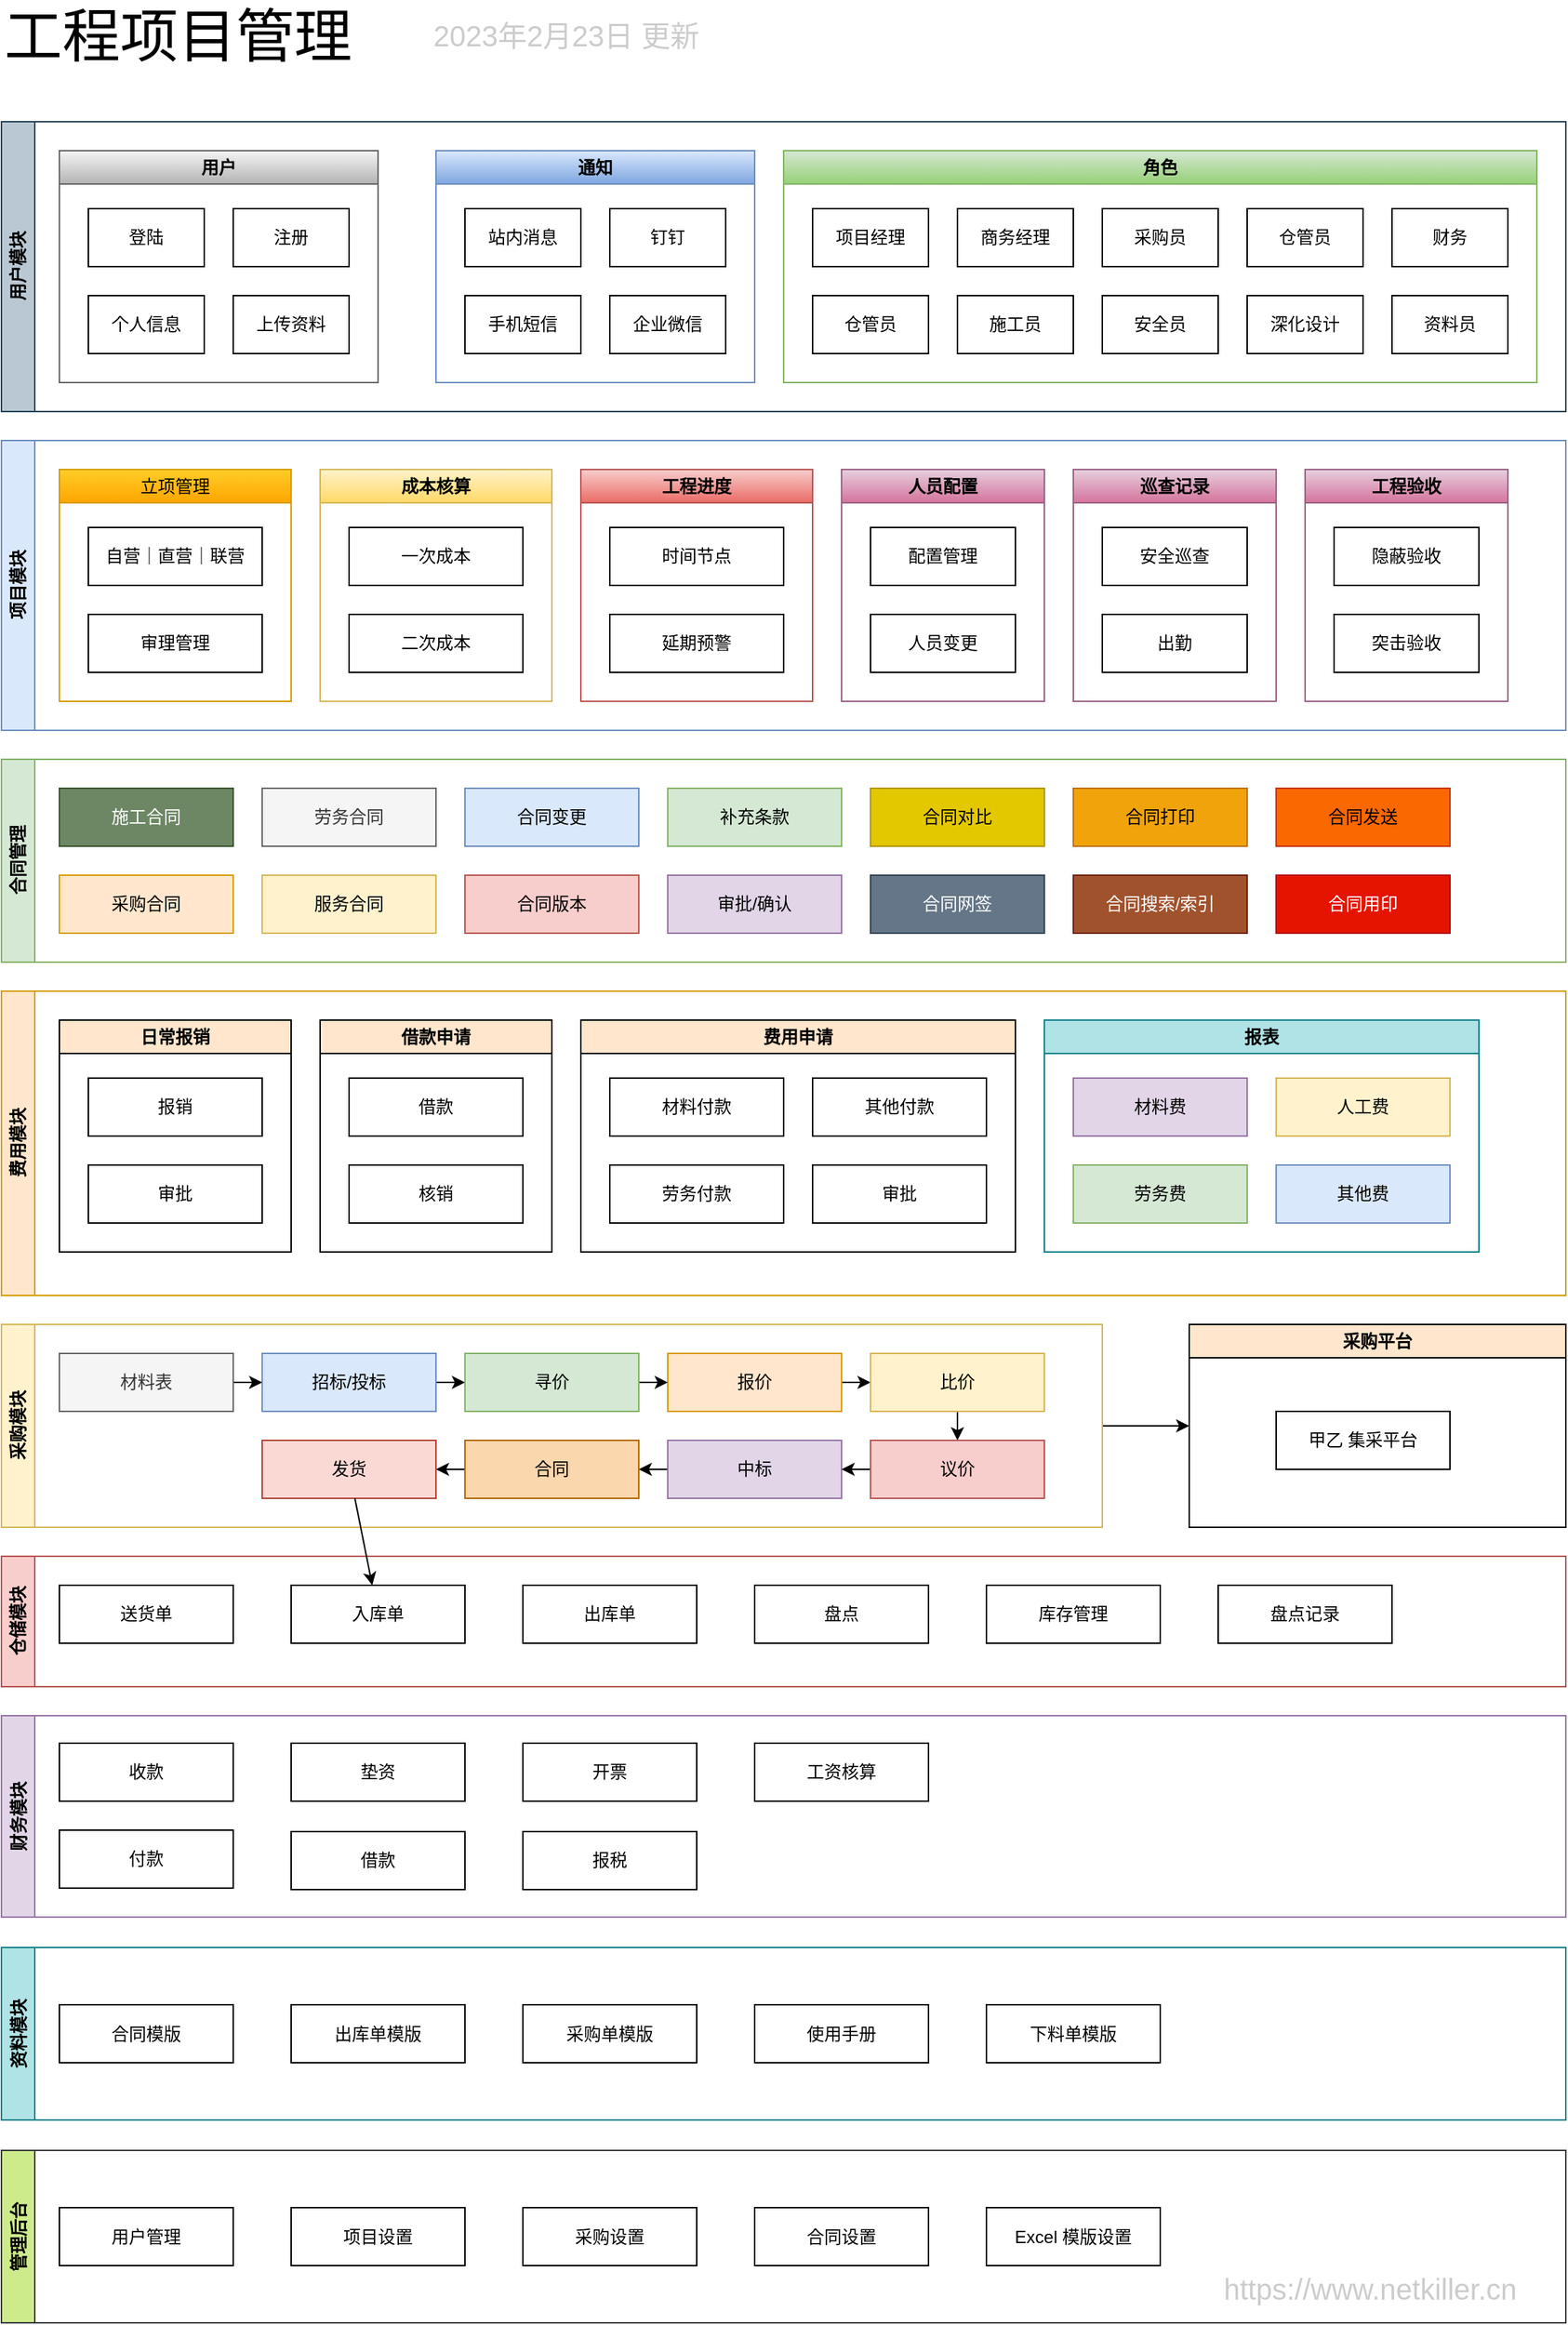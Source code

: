 <mxfile>
    <diagram id="M5mrPxtPSn9jRvUNtsNj" name="第 2 页">
        <mxGraphModel dx="922" dy="730" grid="1" gridSize="10" guides="1" tooltips="1" connect="1" arrows="1" fold="1" page="1" pageScale="1" pageWidth="1169" pageHeight="827" math="0" shadow="0">
            <root>
                <mxCell id="0"/>
                <mxCell id="1" parent="0"/>
                <mxCell id="AmB64PS9fRuZnb-an2-r-2" value="项目模块" style="swimlane;horizontal=0;whiteSpace=wrap;html=1;fillColor=#dae8fc;strokeColor=#6c8ebf;" parent="1" vertex="1">
                    <mxGeometry x="40" y="340" width="1080" height="200" as="geometry"/>
                </mxCell>
                <mxCell id="AmB64PS9fRuZnb-an2-r-19" value="&lt;span style=&quot;font-weight: 400;&quot;&gt;立项管理&lt;/span&gt;" style="swimlane;whiteSpace=wrap;html=1;fillColor=#ffcd28;gradientColor=#ffa500;strokeColor=#d79b00;" parent="AmB64PS9fRuZnb-an2-r-2" vertex="1">
                    <mxGeometry x="40" y="20" width="160" height="160" as="geometry"/>
                </mxCell>
                <mxCell id="0rWOfAFl365EBnG1ze4V-1" value="自营｜直营｜联营" style="rounded=0;whiteSpace=wrap;html=1;" parent="AmB64PS9fRuZnb-an2-r-19" vertex="1">
                    <mxGeometry x="20" y="40" width="120" height="40" as="geometry"/>
                </mxCell>
                <mxCell id="0rWOfAFl365EBnG1ze4V-2" value="审理管理" style="rounded=0;whiteSpace=wrap;html=1;" parent="AmB64PS9fRuZnb-an2-r-19" vertex="1">
                    <mxGeometry x="20" y="100" width="120" height="40" as="geometry"/>
                </mxCell>
                <mxCell id="AmB64PS9fRuZnb-an2-r-21" value="人员配置" style="swimlane;whiteSpace=wrap;html=1;fillColor=#e6d0de;gradientColor=#d5739d;strokeColor=#996185;" parent="AmB64PS9fRuZnb-an2-r-2" vertex="1">
                    <mxGeometry x="580" y="20" width="140" height="160" as="geometry"/>
                </mxCell>
                <mxCell id="0rWOfAFl365EBnG1ze4V-22" value="配置管理" style="rounded=0;whiteSpace=wrap;html=1;" parent="AmB64PS9fRuZnb-an2-r-21" vertex="1">
                    <mxGeometry x="20" y="40" width="100" height="40" as="geometry"/>
                </mxCell>
                <mxCell id="0rWOfAFl365EBnG1ze4V-23" value="人员变更" style="rounded=0;whiteSpace=wrap;html=1;" parent="AmB64PS9fRuZnb-an2-r-21" vertex="1">
                    <mxGeometry x="20" y="100" width="100" height="40" as="geometry"/>
                </mxCell>
                <mxCell id="0rWOfAFl365EBnG1ze4V-8" value="成本核算" style="swimlane;whiteSpace=wrap;html=1;fillColor=#fff2cc;gradientColor=#ffd966;strokeColor=#d6b656;" parent="AmB64PS9fRuZnb-an2-r-2" vertex="1">
                    <mxGeometry x="220" y="20" width="160" height="160" as="geometry"/>
                </mxCell>
                <mxCell id="0rWOfAFl365EBnG1ze4V-6" value="一次成本" style="rounded=0;whiteSpace=wrap;html=1;" parent="0rWOfAFl365EBnG1ze4V-8" vertex="1">
                    <mxGeometry x="20" y="40" width="120" height="40" as="geometry"/>
                </mxCell>
                <mxCell id="0rWOfAFl365EBnG1ze4V-7" value="二次成本" style="rounded=0;whiteSpace=wrap;html=1;" parent="0rWOfAFl365EBnG1ze4V-8" vertex="1">
                    <mxGeometry x="20" y="100" width="120" height="40" as="geometry"/>
                </mxCell>
                <mxCell id="0rWOfAFl365EBnG1ze4V-9" value="工程进度" style="swimlane;whiteSpace=wrap;html=1;fillColor=#f8cecc;gradientColor=#ea6b66;strokeColor=#b85450;" parent="AmB64PS9fRuZnb-an2-r-2" vertex="1">
                    <mxGeometry x="400" y="20" width="160" height="160" as="geometry"/>
                </mxCell>
                <mxCell id="0rWOfAFl365EBnG1ze4V-3" value="时间节点" style="rounded=0;whiteSpace=wrap;html=1;" parent="0rWOfAFl365EBnG1ze4V-9" vertex="1">
                    <mxGeometry x="20" y="40" width="120" height="40" as="geometry"/>
                </mxCell>
                <mxCell id="0rWOfAFl365EBnG1ze4V-10" value="延期预警" style="rounded=0;whiteSpace=wrap;html=1;" parent="0rWOfAFl365EBnG1ze4V-9" vertex="1">
                    <mxGeometry x="20" y="100" width="120" height="40" as="geometry"/>
                </mxCell>
                <mxCell id="0rWOfAFl365EBnG1ze4V-16" value="巡查记录" style="swimlane;whiteSpace=wrap;html=1;fillColor=#e6d0de;gradientColor=#d5739d;strokeColor=#996185;" parent="AmB64PS9fRuZnb-an2-r-2" vertex="1">
                    <mxGeometry x="740" y="20" width="140" height="160" as="geometry"/>
                </mxCell>
                <mxCell id="0rWOfAFl365EBnG1ze4V-20" value="安全巡查" style="rounded=0;whiteSpace=wrap;html=1;" parent="0rWOfAFl365EBnG1ze4V-16" vertex="1">
                    <mxGeometry x="20" y="40" width="100" height="40" as="geometry"/>
                </mxCell>
                <mxCell id="0rWOfAFl365EBnG1ze4V-21" value="出勤" style="rounded=0;whiteSpace=wrap;html=1;" parent="0rWOfAFl365EBnG1ze4V-16" vertex="1">
                    <mxGeometry x="20" y="100" width="100" height="40" as="geometry"/>
                </mxCell>
                <mxCell id="0rWOfAFl365EBnG1ze4V-17" value="工程验收" style="swimlane;whiteSpace=wrap;html=1;fillColor=#e6d0de;gradientColor=#d5739d;strokeColor=#996185;" parent="AmB64PS9fRuZnb-an2-r-2" vertex="1">
                    <mxGeometry x="900" y="20" width="140" height="160" as="geometry"/>
                </mxCell>
                <mxCell id="0rWOfAFl365EBnG1ze4V-18" value="隐蔽验收" style="rounded=0;whiteSpace=wrap;html=1;" parent="0rWOfAFl365EBnG1ze4V-17" vertex="1">
                    <mxGeometry x="20" y="40" width="100" height="40" as="geometry"/>
                </mxCell>
                <mxCell id="0rWOfAFl365EBnG1ze4V-19" value="突击验收" style="rounded=0;whiteSpace=wrap;html=1;" parent="0rWOfAFl365EBnG1ze4V-17" vertex="1">
                    <mxGeometry x="20" y="100" width="100" height="40" as="geometry"/>
                </mxCell>
                <mxCell id="AmB64PS9fRuZnb-an2-r-4" value="合同管理" style="swimlane;horizontal=0;whiteSpace=wrap;html=1;fillColor=#d5e8d4;strokeColor=#82b366;" parent="1" vertex="1">
                    <mxGeometry x="40" y="560" width="1080" height="140" as="geometry"/>
                </mxCell>
                <mxCell id="AmB64PS9fRuZnb-an2-r-22" value="施工合同" style="rounded=0;whiteSpace=wrap;html=1;fillColor=#6d8764;fontColor=#ffffff;strokeColor=#3A5431;" parent="AmB64PS9fRuZnb-an2-r-4" vertex="1">
                    <mxGeometry x="40" y="20" width="120" height="40" as="geometry"/>
                </mxCell>
                <mxCell id="AmB64PS9fRuZnb-an2-r-23" value="采购合同" style="rounded=0;whiteSpace=wrap;html=1;fillColor=#ffe6cc;strokeColor=#d79b00;" parent="AmB64PS9fRuZnb-an2-r-4" vertex="1">
                    <mxGeometry x="40" y="80" width="120" height="40" as="geometry"/>
                </mxCell>
                <mxCell id="AmB64PS9fRuZnb-an2-r-24" value="劳务合同" style="rounded=0;whiteSpace=wrap;html=1;fillColor=#f5f5f5;fontColor=#333333;strokeColor=#666666;" parent="AmB64PS9fRuZnb-an2-r-4" vertex="1">
                    <mxGeometry x="180" y="20" width="120" height="40" as="geometry"/>
                </mxCell>
                <mxCell id="AmB64PS9fRuZnb-an2-r-25" value="服务合同" style="rounded=0;whiteSpace=wrap;html=1;fillColor=#fff2cc;strokeColor=#d6b656;" parent="AmB64PS9fRuZnb-an2-r-4" vertex="1">
                    <mxGeometry x="180" y="80" width="120" height="40" as="geometry"/>
                </mxCell>
                <mxCell id="0rWOfAFl365EBnG1ze4V-4" value="合同变更" style="rounded=0;whiteSpace=wrap;html=1;fillColor=#dae8fc;strokeColor=#6c8ebf;" parent="AmB64PS9fRuZnb-an2-r-4" vertex="1">
                    <mxGeometry x="320" y="20" width="120" height="40" as="geometry"/>
                </mxCell>
                <mxCell id="0rWOfAFl365EBnG1ze4V-11" value="审批/确认" style="rounded=0;whiteSpace=wrap;html=1;fillColor=#e1d5e7;strokeColor=#9673a6;" parent="AmB64PS9fRuZnb-an2-r-4" vertex="1">
                    <mxGeometry x="460" y="80" width="120" height="40" as="geometry"/>
                </mxCell>
                <mxCell id="0rWOfAFl365EBnG1ze4V-31" value="合同打印" style="rounded=0;whiteSpace=wrap;html=1;fillColor=#f0a30a;fontColor=#000000;strokeColor=#BD7000;" parent="AmB64PS9fRuZnb-an2-r-4" vertex="1">
                    <mxGeometry x="740" y="20" width="120" height="40" as="geometry"/>
                </mxCell>
                <mxCell id="2" value="合同版本" style="rounded=0;whiteSpace=wrap;html=1;fillColor=#f8cecc;strokeColor=#b85450;" parent="AmB64PS9fRuZnb-an2-r-4" vertex="1">
                    <mxGeometry x="320" y="80" width="120" height="40" as="geometry"/>
                </mxCell>
                <mxCell id="3" value="补充条款" style="rounded=0;whiteSpace=wrap;html=1;fillColor=#d5e8d4;strokeColor=#82b366;" parent="AmB64PS9fRuZnb-an2-r-4" vertex="1">
                    <mxGeometry x="460" y="20" width="120" height="40" as="geometry"/>
                </mxCell>
                <mxCell id="4" value="合同对比" style="rounded=0;whiteSpace=wrap;html=1;fillColor=#e3c800;fontColor=#000000;strokeColor=#B09500;" parent="AmB64PS9fRuZnb-an2-r-4" vertex="1">
                    <mxGeometry x="600" y="20" width="120" height="40" as="geometry"/>
                </mxCell>
                <mxCell id="5" value="合同网签" style="rounded=0;whiteSpace=wrap;html=1;fillColor=#647687;fontColor=#ffffff;strokeColor=#314354;" parent="AmB64PS9fRuZnb-an2-r-4" vertex="1">
                    <mxGeometry x="600" y="80" width="120" height="40" as="geometry"/>
                </mxCell>
                <mxCell id="6" value="合同搜索/索引" style="rounded=0;whiteSpace=wrap;html=1;fillColor=#a0522d;fontColor=#ffffff;strokeColor=#6D1F00;" parent="AmB64PS9fRuZnb-an2-r-4" vertex="1">
                    <mxGeometry x="740" y="80" width="120" height="40" as="geometry"/>
                </mxCell>
                <mxCell id="7" value="合同发送" style="rounded=0;whiteSpace=wrap;html=1;fillColor=#fa6800;fontColor=#000000;strokeColor=#C73500;" parent="AmB64PS9fRuZnb-an2-r-4" vertex="1">
                    <mxGeometry x="880" y="20" width="120" height="40" as="geometry"/>
                </mxCell>
                <mxCell id="8" value="合同用印" style="rounded=0;whiteSpace=wrap;html=1;fillColor=#e51400;fontColor=#ffffff;strokeColor=#B20000;" parent="AmB64PS9fRuZnb-an2-r-4" vertex="1">
                    <mxGeometry x="880" y="80" width="120" height="40" as="geometry"/>
                </mxCell>
                <mxCell id="0rWOfAFl365EBnG1ze4V-60" style="edgeStyle=none;html=1;" parent="1" source="AmB64PS9fRuZnb-an2-r-5" target="0rWOfAFl365EBnG1ze4V-45" edge="1">
                    <mxGeometry relative="1" as="geometry"/>
                </mxCell>
                <mxCell id="AmB64PS9fRuZnb-an2-r-5" value="采购模块" style="swimlane;horizontal=0;whiteSpace=wrap;html=1;fillColor=#fff2cc;strokeColor=#d6b656;" parent="1" vertex="1">
                    <mxGeometry x="40" y="950" width="760" height="140" as="geometry"/>
                </mxCell>
                <mxCell id="0rWOfAFl365EBnG1ze4V-50" value="" style="edgeStyle=none;html=1;" parent="AmB64PS9fRuZnb-an2-r-5" source="lH1B-ZWQxyBypqtRwRSG-2" target="0rWOfAFl365EBnG1ze4V-47" edge="1">
                    <mxGeometry relative="1" as="geometry"/>
                </mxCell>
                <mxCell id="lH1B-ZWQxyBypqtRwRSG-2" value="招标/投标" style="rounded=0;whiteSpace=wrap;html=1;fillColor=#dae8fc;strokeColor=#6c8ebf;" parent="AmB64PS9fRuZnb-an2-r-5" vertex="1">
                    <mxGeometry x="180" y="20" width="120" height="40" as="geometry"/>
                </mxCell>
                <mxCell id="0rWOfAFl365EBnG1ze4V-52" value="" style="edgeStyle=none;html=1;" parent="AmB64PS9fRuZnb-an2-r-5" source="QahdkHmufhQVlJJEkfvf-2" target="0rWOfAFl365EBnG1ze4V-43" edge="1">
                    <mxGeometry relative="1" as="geometry"/>
                </mxCell>
                <mxCell id="QahdkHmufhQVlJJEkfvf-2" value="报价" style="rounded=0;whiteSpace=wrap;html=1;fillColor=#ffe6cc;strokeColor=#d79b00;" parent="AmB64PS9fRuZnb-an2-r-5" vertex="1">
                    <mxGeometry x="460" y="20" width="120" height="40" as="geometry"/>
                </mxCell>
                <mxCell id="0rWOfAFl365EBnG1ze4V-56" value="" style="edgeStyle=none;html=1;" parent="AmB64PS9fRuZnb-an2-r-5" source="0rWOfAFl365EBnG1ze4V-44" target="0rWOfAFl365EBnG1ze4V-55" edge="1">
                    <mxGeometry relative="1" as="geometry"/>
                </mxCell>
                <mxCell id="0rWOfAFl365EBnG1ze4V-44" value="中标" style="rounded=0;whiteSpace=wrap;html=1;fillColor=#e1d5e7;strokeColor=#9673a6;" parent="AmB64PS9fRuZnb-an2-r-5" vertex="1">
                    <mxGeometry x="460" y="80" width="120" height="40" as="geometry"/>
                </mxCell>
                <mxCell id="0rWOfAFl365EBnG1ze4V-53" value="" style="edgeStyle=none;html=1;" parent="AmB64PS9fRuZnb-an2-r-5" source="0rWOfAFl365EBnG1ze4V-43" target="0rWOfAFl365EBnG1ze4V-48" edge="1">
                    <mxGeometry relative="1" as="geometry"/>
                </mxCell>
                <mxCell id="0rWOfAFl365EBnG1ze4V-43" value="比价" style="rounded=0;whiteSpace=wrap;html=1;fillColor=#fff2cc;strokeColor=#d6b656;" parent="AmB64PS9fRuZnb-an2-r-5" vertex="1">
                    <mxGeometry x="600" y="20" width="120" height="40" as="geometry"/>
                </mxCell>
                <mxCell id="0rWOfAFl365EBnG1ze4V-49" value="" style="edgeStyle=none;html=1;" parent="AmB64PS9fRuZnb-an2-r-5" source="0rWOfAFl365EBnG1ze4V-46" target="lH1B-ZWQxyBypqtRwRSG-2" edge="1">
                    <mxGeometry relative="1" as="geometry"/>
                </mxCell>
                <mxCell id="0rWOfAFl365EBnG1ze4V-46" value="材料表" style="rounded=0;whiteSpace=wrap;html=1;fillColor=#f5f5f5;fontColor=#333333;strokeColor=#666666;" parent="AmB64PS9fRuZnb-an2-r-5" vertex="1">
                    <mxGeometry x="40" y="20" width="120" height="40" as="geometry"/>
                </mxCell>
                <mxCell id="0rWOfAFl365EBnG1ze4V-51" value="" style="edgeStyle=none;html=1;" parent="AmB64PS9fRuZnb-an2-r-5" source="0rWOfAFl365EBnG1ze4V-47" target="QahdkHmufhQVlJJEkfvf-2" edge="1">
                    <mxGeometry relative="1" as="geometry"/>
                </mxCell>
                <mxCell id="0rWOfAFl365EBnG1ze4V-47" value="寻价" style="rounded=0;whiteSpace=wrap;html=1;fillColor=#d5e8d4;strokeColor=#82b366;" parent="AmB64PS9fRuZnb-an2-r-5" vertex="1">
                    <mxGeometry x="320" y="20" width="120" height="40" as="geometry"/>
                </mxCell>
                <mxCell id="0rWOfAFl365EBnG1ze4V-54" style="edgeStyle=none;html=1;entryX=1;entryY=0.5;entryDx=0;entryDy=0;" parent="AmB64PS9fRuZnb-an2-r-5" source="0rWOfAFl365EBnG1ze4V-48" target="0rWOfAFl365EBnG1ze4V-44" edge="1">
                    <mxGeometry relative="1" as="geometry"/>
                </mxCell>
                <mxCell id="0rWOfAFl365EBnG1ze4V-48" value="议价" style="rounded=0;whiteSpace=wrap;html=1;fillColor=#f8cecc;strokeColor=#b85450;" parent="AmB64PS9fRuZnb-an2-r-5" vertex="1">
                    <mxGeometry x="600" y="80" width="120" height="40" as="geometry"/>
                </mxCell>
                <mxCell id="0rWOfAFl365EBnG1ze4V-58" value="" style="edgeStyle=none;html=1;" parent="AmB64PS9fRuZnb-an2-r-5" source="0rWOfAFl365EBnG1ze4V-55" target="0rWOfAFl365EBnG1ze4V-57" edge="1">
                    <mxGeometry relative="1" as="geometry"/>
                </mxCell>
                <mxCell id="0rWOfAFl365EBnG1ze4V-55" value="合同" style="rounded=0;whiteSpace=wrap;html=1;fillColor=#fad7ac;strokeColor=#b46504;" parent="AmB64PS9fRuZnb-an2-r-5" vertex="1">
                    <mxGeometry x="320" y="80" width="120" height="40" as="geometry"/>
                </mxCell>
                <mxCell id="0rWOfAFl365EBnG1ze4V-57" value="发货" style="rounded=0;whiteSpace=wrap;html=1;fillColor=#fad9d5;strokeColor=#ae4132;" parent="AmB64PS9fRuZnb-an2-r-5" vertex="1">
                    <mxGeometry x="180" y="80" width="120" height="40" as="geometry"/>
                </mxCell>
                <mxCell id="AmB64PS9fRuZnb-an2-r-6" value="财务模块" style="swimlane;horizontal=0;whiteSpace=wrap;html=1;fillColor=#e1d5e7;strokeColor=#9673a6;" parent="1" vertex="1">
                    <mxGeometry x="40" y="1220" width="1080" height="139" as="geometry"/>
                </mxCell>
                <mxCell id="lH1B-ZWQxyBypqtRwRSG-4" value="收款" style="rounded=0;whiteSpace=wrap;html=1;" parent="AmB64PS9fRuZnb-an2-r-6" vertex="1">
                    <mxGeometry x="40" y="19" width="120" height="40" as="geometry"/>
                </mxCell>
                <mxCell id="lH1B-ZWQxyBypqtRwRSG-5" value="付款" style="rounded=0;whiteSpace=wrap;html=1;" parent="AmB64PS9fRuZnb-an2-r-6" vertex="1">
                    <mxGeometry x="40" y="79" width="120" height="40" as="geometry"/>
                </mxCell>
                <mxCell id="lH1B-ZWQxyBypqtRwRSG-6" value="垫资" style="rounded=0;whiteSpace=wrap;html=1;" parent="AmB64PS9fRuZnb-an2-r-6" vertex="1">
                    <mxGeometry x="200" y="19" width="120" height="40" as="geometry"/>
                </mxCell>
                <mxCell id="lH1B-ZWQxyBypqtRwRSG-7" value="开票" style="rounded=0;whiteSpace=wrap;html=1;" parent="AmB64PS9fRuZnb-an2-r-6" vertex="1">
                    <mxGeometry x="360" y="19" width="120" height="40" as="geometry"/>
                </mxCell>
                <mxCell id="lH1B-ZWQxyBypqtRwRSG-8" value="报税" style="rounded=0;whiteSpace=wrap;html=1;" parent="AmB64PS9fRuZnb-an2-r-6" vertex="1">
                    <mxGeometry x="360" y="80" width="120" height="40" as="geometry"/>
                </mxCell>
                <mxCell id="0rWOfAFl365EBnG1ze4V-5" value="工资核算" style="rounded=0;whiteSpace=wrap;html=1;" parent="AmB64PS9fRuZnb-an2-r-6" vertex="1">
                    <mxGeometry x="520" y="19" width="120" height="40" as="geometry"/>
                </mxCell>
                <mxCell id="0rWOfAFl365EBnG1ze4V-30" value="借款" style="rounded=0;whiteSpace=wrap;html=1;" parent="AmB64PS9fRuZnb-an2-r-6" vertex="1">
                    <mxGeometry x="200" y="80" width="120" height="40" as="geometry"/>
                </mxCell>
                <mxCell id="AmB64PS9fRuZnb-an2-r-7" value="管理后台" style="swimlane;horizontal=0;whiteSpace=wrap;html=1;fillColor=#cdeb8b;strokeColor=#36393d;" parent="1" vertex="1">
                    <mxGeometry x="40" y="1520" width="1080" height="119" as="geometry"/>
                </mxCell>
                <mxCell id="lH1B-ZWQxyBypqtRwRSG-19" value="用户管理" style="rounded=0;whiteSpace=wrap;html=1;" parent="AmB64PS9fRuZnb-an2-r-7" vertex="1">
                    <mxGeometry x="40" y="39.5" width="120" height="40" as="geometry"/>
                </mxCell>
                <mxCell id="lH1B-ZWQxyBypqtRwRSG-20" value="项目设置" style="rounded=0;whiteSpace=wrap;html=1;" parent="AmB64PS9fRuZnb-an2-r-7" vertex="1">
                    <mxGeometry x="200" y="39.5" width="120" height="40" as="geometry"/>
                </mxCell>
                <mxCell id="lH1B-ZWQxyBypqtRwRSG-21" value="采购设置" style="rounded=0;whiteSpace=wrap;html=1;" parent="AmB64PS9fRuZnb-an2-r-7" vertex="1">
                    <mxGeometry x="360" y="39.5" width="120" height="40" as="geometry"/>
                </mxCell>
                <mxCell id="lH1B-ZWQxyBypqtRwRSG-22" value="合同设置" style="rounded=0;whiteSpace=wrap;html=1;" parent="AmB64PS9fRuZnb-an2-r-7" vertex="1">
                    <mxGeometry x="520" y="39.5" width="120" height="40" as="geometry"/>
                </mxCell>
                <mxCell id="QahdkHmufhQVlJJEkfvf-1" value="Excel 模版设置" style="rounded=0;whiteSpace=wrap;html=1;" parent="AmB64PS9fRuZnb-an2-r-7" vertex="1">
                    <mxGeometry x="680" y="39.5" width="120" height="40" as="geometry"/>
                </mxCell>
                <mxCell id="17" value="https://www.netkiller.cn" style="text;html=1;strokeColor=none;fillColor=none;align=center;verticalAlign=middle;whiteSpace=wrap;rounded=0;fontSize=20;fontColor=#CCCCCC;" parent="AmB64PS9fRuZnb-an2-r-7" vertex="1">
                    <mxGeometry x="830" y="79.5" width="230" height="30" as="geometry"/>
                </mxCell>
                <mxCell id="lH1B-ZWQxyBypqtRwRSG-1" value="费用模块" style="swimlane;horizontal=0;whiteSpace=wrap;html=1;fillColor=#ffe6cc;strokeColor=#d79b00;" parent="1" vertex="1">
                    <mxGeometry x="40" y="720" width="1080" height="210" as="geometry"/>
                </mxCell>
                <mxCell id="0rWOfAFl365EBnG1ze4V-33" value="日常报销" style="swimlane;whiteSpace=wrap;html=1;fillColor=#FFE6CC;" parent="lH1B-ZWQxyBypqtRwRSG-1" vertex="1">
                    <mxGeometry x="40" y="20" width="160" height="160" as="geometry"/>
                </mxCell>
                <mxCell id="lH1B-ZWQxyBypqtRwRSG-12" value="报销" style="rounded=0;whiteSpace=wrap;html=1;" parent="0rWOfAFl365EBnG1ze4V-33" vertex="1">
                    <mxGeometry x="20" y="40" width="120" height="40" as="geometry"/>
                </mxCell>
                <mxCell id="lH1B-ZWQxyBypqtRwRSG-13" value="审批" style="rounded=0;whiteSpace=wrap;html=1;" parent="0rWOfAFl365EBnG1ze4V-33" vertex="1">
                    <mxGeometry x="20" y="100" width="120" height="40" as="geometry"/>
                </mxCell>
                <mxCell id="0rWOfAFl365EBnG1ze4V-34" value="费用申请" style="swimlane;whiteSpace=wrap;html=1;fillColor=#FFE6CC;" parent="lH1B-ZWQxyBypqtRwRSG-1" vertex="1">
                    <mxGeometry x="400" y="20" width="300" height="160" as="geometry"/>
                </mxCell>
                <mxCell id="lH1B-ZWQxyBypqtRwRSG-10" value="材料付款" style="rounded=0;whiteSpace=wrap;html=1;" parent="0rWOfAFl365EBnG1ze4V-34" vertex="1">
                    <mxGeometry x="20" y="40" width="120" height="40" as="geometry"/>
                </mxCell>
                <mxCell id="0rWOfAFl365EBnG1ze4V-35" value="劳务付款" style="rounded=0;whiteSpace=wrap;html=1;" parent="0rWOfAFl365EBnG1ze4V-34" vertex="1">
                    <mxGeometry x="20" y="100" width="120" height="40" as="geometry"/>
                </mxCell>
                <mxCell id="0rWOfAFl365EBnG1ze4V-36" value="其他付款" style="rounded=0;whiteSpace=wrap;html=1;" parent="0rWOfAFl365EBnG1ze4V-34" vertex="1">
                    <mxGeometry x="160" y="40" width="120" height="40" as="geometry"/>
                </mxCell>
                <mxCell id="0rWOfAFl365EBnG1ze4V-37" value="审批" style="rounded=0;whiteSpace=wrap;html=1;" parent="0rWOfAFl365EBnG1ze4V-34" vertex="1">
                    <mxGeometry x="160" y="100" width="120" height="40" as="geometry"/>
                </mxCell>
                <mxCell id="0rWOfAFl365EBnG1ze4V-39" value="借款申请" style="swimlane;whiteSpace=wrap;html=1;fillColor=#FFE6CC;" parent="lH1B-ZWQxyBypqtRwRSG-1" vertex="1">
                    <mxGeometry x="220" y="20" width="160" height="160" as="geometry"/>
                </mxCell>
                <mxCell id="lH1B-ZWQxyBypqtRwRSG-11" value="借款" style="rounded=0;whiteSpace=wrap;html=1;" parent="0rWOfAFl365EBnG1ze4V-39" vertex="1">
                    <mxGeometry x="20" y="40" width="120" height="40" as="geometry"/>
                </mxCell>
                <mxCell id="0rWOfAFl365EBnG1ze4V-38" value="核销" style="rounded=0;whiteSpace=wrap;html=1;" parent="0rWOfAFl365EBnG1ze4V-39" vertex="1">
                    <mxGeometry x="20" y="100" width="120" height="40" as="geometry"/>
                </mxCell>
                <mxCell id="10" value="报表" style="swimlane;whiteSpace=wrap;html=1;fillColor=#b0e3e6;strokeColor=#0e8088;" parent="lH1B-ZWQxyBypqtRwRSG-1" vertex="1">
                    <mxGeometry x="720" y="20" width="300" height="160" as="geometry"/>
                </mxCell>
                <mxCell id="11" value="材料费" style="rounded=0;whiteSpace=wrap;html=1;fillColor=#e1d5e7;strokeColor=#9673a6;" parent="10" vertex="1">
                    <mxGeometry x="20" y="40" width="120" height="40" as="geometry"/>
                </mxCell>
                <mxCell id="12" value="劳务费" style="rounded=0;whiteSpace=wrap;html=1;fillColor=#d5e8d4;strokeColor=#82b366;" parent="10" vertex="1">
                    <mxGeometry x="20" y="100" width="120" height="40" as="geometry"/>
                </mxCell>
                <mxCell id="13" value="人工费" style="rounded=0;whiteSpace=wrap;html=1;fillColor=#fff2cc;strokeColor=#d6b656;" parent="10" vertex="1">
                    <mxGeometry x="160" y="40" width="120" height="40" as="geometry"/>
                </mxCell>
                <mxCell id="14" value="其他费" style="rounded=0;whiteSpace=wrap;html=1;fillColor=#dae8fc;strokeColor=#6c8ebf;" parent="10" vertex="1">
                    <mxGeometry x="160" y="100" width="120" height="40" as="geometry"/>
                </mxCell>
                <mxCell id="lH1B-ZWQxyBypqtRwRSG-9" value="用户模块" style="swimlane;horizontal=0;whiteSpace=wrap;html=1;fillColor=#bac8d3;strokeColor=#23445d;" parent="1" vertex="1">
                    <mxGeometry x="40" y="120" width="1080" height="200" as="geometry"/>
                </mxCell>
                <mxCell id="AmB64PS9fRuZnb-an2-r-1" value="用户" style="swimlane;whiteSpace=wrap;html=1;fillColor=#f5f5f5;gradientColor=#b3b3b3;strokeColor=#666666;" parent="lH1B-ZWQxyBypqtRwRSG-9" vertex="1">
                    <mxGeometry x="40" y="20" width="220" height="160" as="geometry"/>
                </mxCell>
                <mxCell id="AmB64PS9fRuZnb-an2-r-18" value="登陆" style="rounded=0;whiteSpace=wrap;html=1;" parent="AmB64PS9fRuZnb-an2-r-1" vertex="1">
                    <mxGeometry x="20" y="40" width="80" height="40" as="geometry"/>
                </mxCell>
                <mxCell id="lH1B-ZWQxyBypqtRwRSG-23" value="注册" style="rounded=0;whiteSpace=wrap;html=1;" parent="AmB64PS9fRuZnb-an2-r-1" vertex="1">
                    <mxGeometry x="120" y="40" width="80" height="40" as="geometry"/>
                </mxCell>
                <mxCell id="lH1B-ZWQxyBypqtRwRSG-24" value="个人信息" style="rounded=0;whiteSpace=wrap;html=1;" parent="AmB64PS9fRuZnb-an2-r-1" vertex="1">
                    <mxGeometry x="20" y="100" width="80" height="40" as="geometry"/>
                </mxCell>
                <mxCell id="lH1B-ZWQxyBypqtRwRSG-25" value="上传资料" style="rounded=0;whiteSpace=wrap;html=1;" parent="AmB64PS9fRuZnb-an2-r-1" vertex="1">
                    <mxGeometry x="120" y="100" width="80" height="40" as="geometry"/>
                </mxCell>
                <mxCell id="AmB64PS9fRuZnb-an2-r-3" value="角色" style="swimlane;whiteSpace=wrap;html=1;fillColor=#d5e8d4;gradientColor=#97d077;strokeColor=#82b366;" parent="lH1B-ZWQxyBypqtRwRSG-9" vertex="1">
                    <mxGeometry x="540" y="20" width="520" height="160" as="geometry"/>
                </mxCell>
                <mxCell id="AmB64PS9fRuZnb-an2-r-8" value="项目经理" style="rounded=0;whiteSpace=wrap;html=1;" parent="AmB64PS9fRuZnb-an2-r-3" vertex="1">
                    <mxGeometry x="20" y="40" width="80" height="40" as="geometry"/>
                </mxCell>
                <mxCell id="AmB64PS9fRuZnb-an2-r-9" value="商务经理" style="rounded=0;whiteSpace=wrap;html=1;" parent="AmB64PS9fRuZnb-an2-r-3" vertex="1">
                    <mxGeometry x="120" y="40" width="80" height="40" as="geometry"/>
                </mxCell>
                <mxCell id="AmB64PS9fRuZnb-an2-r-11" value="采购员" style="rounded=0;whiteSpace=wrap;html=1;" parent="AmB64PS9fRuZnb-an2-r-3" vertex="1">
                    <mxGeometry x="220" y="40" width="80" height="40" as="geometry"/>
                </mxCell>
                <mxCell id="AmB64PS9fRuZnb-an2-r-10" value="仓管员" style="rounded=0;whiteSpace=wrap;html=1;" parent="AmB64PS9fRuZnb-an2-r-3" vertex="1">
                    <mxGeometry x="320" y="40" width="80" height="40" as="geometry"/>
                </mxCell>
                <mxCell id="AmB64PS9fRuZnb-an2-r-12" value="仓管员" style="rounded=0;whiteSpace=wrap;html=1;" parent="AmB64PS9fRuZnb-an2-r-3" vertex="1">
                    <mxGeometry x="20" y="100" width="80" height="40" as="geometry"/>
                </mxCell>
                <mxCell id="AmB64PS9fRuZnb-an2-r-13" value="施工员" style="rounded=0;whiteSpace=wrap;html=1;" parent="AmB64PS9fRuZnb-an2-r-3" vertex="1">
                    <mxGeometry x="120" y="100" width="80" height="40" as="geometry"/>
                </mxCell>
                <mxCell id="AmB64PS9fRuZnb-an2-r-14" value="安全员" style="rounded=0;whiteSpace=wrap;html=1;" parent="AmB64PS9fRuZnb-an2-r-3" vertex="1">
                    <mxGeometry x="220" y="100" width="80" height="40" as="geometry"/>
                </mxCell>
                <mxCell id="AmB64PS9fRuZnb-an2-r-15" value="深化设计" style="rounded=0;whiteSpace=wrap;html=1;" parent="AmB64PS9fRuZnb-an2-r-3" vertex="1">
                    <mxGeometry x="320" y="100" width="80" height="40" as="geometry"/>
                </mxCell>
                <mxCell id="AmB64PS9fRuZnb-an2-r-16" value="财务" style="rounded=0;whiteSpace=wrap;html=1;" parent="AmB64PS9fRuZnb-an2-r-3" vertex="1">
                    <mxGeometry x="420" y="40" width="80" height="40" as="geometry"/>
                </mxCell>
                <mxCell id="AmB64PS9fRuZnb-an2-r-17" value="资料员" style="rounded=0;whiteSpace=wrap;html=1;" parent="AmB64PS9fRuZnb-an2-r-3" vertex="1">
                    <mxGeometry x="420" y="100" width="80" height="40" as="geometry"/>
                </mxCell>
                <mxCell id="AmB64PS9fRuZnb-an2-r-20" value="通知" style="swimlane;whiteSpace=wrap;html=1;fillColor=#dae8fc;gradientColor=#7ea6e0;strokeColor=#6c8ebf;" parent="lH1B-ZWQxyBypqtRwRSG-9" vertex="1">
                    <mxGeometry x="300" y="20" width="220" height="160" as="geometry"/>
                </mxCell>
                <mxCell id="0rWOfAFl365EBnG1ze4V-12" value="站内消息" style="rounded=0;whiteSpace=wrap;html=1;" parent="AmB64PS9fRuZnb-an2-r-20" vertex="1">
                    <mxGeometry x="20" y="40" width="80" height="40" as="geometry"/>
                </mxCell>
                <mxCell id="0rWOfAFl365EBnG1ze4V-13" value="手机短信" style="rounded=0;whiteSpace=wrap;html=1;" parent="AmB64PS9fRuZnb-an2-r-20" vertex="1">
                    <mxGeometry x="20" y="100" width="80" height="40" as="geometry"/>
                </mxCell>
                <mxCell id="0rWOfAFl365EBnG1ze4V-14" value="钉钉" style="rounded=0;whiteSpace=wrap;html=1;" parent="AmB64PS9fRuZnb-an2-r-20" vertex="1">
                    <mxGeometry x="120" y="40" width="80" height="40" as="geometry"/>
                </mxCell>
                <mxCell id="0rWOfAFl365EBnG1ze4V-15" value="企业微信" style="rounded=0;whiteSpace=wrap;html=1;" parent="AmB64PS9fRuZnb-an2-r-20" vertex="1">
                    <mxGeometry x="120" y="100" width="80" height="40" as="geometry"/>
                </mxCell>
                <mxCell id="lH1B-ZWQxyBypqtRwRSG-14" value="仓储模块" style="swimlane;horizontal=0;whiteSpace=wrap;html=1;fillColor=#f8cecc;strokeColor=#b85450;" parent="1" vertex="1">
                    <mxGeometry x="40" y="1110" width="1080" height="90" as="geometry"/>
                </mxCell>
                <mxCell id="lH1B-ZWQxyBypqtRwRSG-15" value="入库单" style="rounded=0;whiteSpace=wrap;html=1;" parent="lH1B-ZWQxyBypqtRwRSG-14" vertex="1">
                    <mxGeometry x="200" y="20" width="120" height="40" as="geometry"/>
                </mxCell>
                <mxCell id="lH1B-ZWQxyBypqtRwRSG-16" value="出库单" style="rounded=0;whiteSpace=wrap;html=1;" parent="lH1B-ZWQxyBypqtRwRSG-14" vertex="1">
                    <mxGeometry x="360" y="20" width="120" height="40" as="geometry"/>
                </mxCell>
                <mxCell id="lH1B-ZWQxyBypqtRwRSG-17" value="盘点" style="rounded=0;whiteSpace=wrap;html=1;" parent="lH1B-ZWQxyBypqtRwRSG-14" vertex="1">
                    <mxGeometry x="520" y="20" width="120" height="40" as="geometry"/>
                </mxCell>
                <mxCell id="lH1B-ZWQxyBypqtRwRSG-18" value="库存管理" style="rounded=0;whiteSpace=wrap;html=1;" parent="lH1B-ZWQxyBypqtRwRSG-14" vertex="1">
                    <mxGeometry x="680" y="20" width="120" height="40" as="geometry"/>
                </mxCell>
                <mxCell id="0rWOfAFl365EBnG1ze4V-61" value="盘点记录" style="rounded=0;whiteSpace=wrap;html=1;" parent="lH1B-ZWQxyBypqtRwRSG-14" vertex="1">
                    <mxGeometry x="840" y="20" width="120" height="40" as="geometry"/>
                </mxCell>
                <mxCell id="19" value="送货单" style="rounded=0;whiteSpace=wrap;html=1;" vertex="1" parent="lH1B-ZWQxyBypqtRwRSG-14">
                    <mxGeometry x="40" y="20" width="120" height="40" as="geometry"/>
                </mxCell>
                <mxCell id="0rWOfAFl365EBnG1ze4V-24" value="资料模块" style="swimlane;horizontal=0;whiteSpace=wrap;html=1;fillColor=#b0e3e6;strokeColor=#0e8088;" parent="1" vertex="1">
                    <mxGeometry x="40" y="1380" width="1080" height="119" as="geometry"/>
                </mxCell>
                <mxCell id="0rWOfAFl365EBnG1ze4V-25" value="合同模版" style="rounded=0;whiteSpace=wrap;html=1;" parent="0rWOfAFl365EBnG1ze4V-24" vertex="1">
                    <mxGeometry x="40" y="39.5" width="120" height="40" as="geometry"/>
                </mxCell>
                <mxCell id="0rWOfAFl365EBnG1ze4V-26" value="出库单模版" style="rounded=0;whiteSpace=wrap;html=1;" parent="0rWOfAFl365EBnG1ze4V-24" vertex="1">
                    <mxGeometry x="200" y="39.5" width="120" height="40" as="geometry"/>
                </mxCell>
                <mxCell id="0rWOfAFl365EBnG1ze4V-27" value="采购单模版" style="rounded=0;whiteSpace=wrap;html=1;" parent="0rWOfAFl365EBnG1ze4V-24" vertex="1">
                    <mxGeometry x="360" y="39.5" width="120" height="40" as="geometry"/>
                </mxCell>
                <mxCell id="0rWOfAFl365EBnG1ze4V-28" value="使用手册" style="rounded=0;whiteSpace=wrap;html=1;" parent="0rWOfAFl365EBnG1ze4V-24" vertex="1">
                    <mxGeometry x="520" y="39.5" width="120" height="40" as="geometry"/>
                </mxCell>
                <mxCell id="0rWOfAFl365EBnG1ze4V-29" value="下料单模版" style="rounded=0;whiteSpace=wrap;html=1;" parent="0rWOfAFl365EBnG1ze4V-24" vertex="1">
                    <mxGeometry x="680" y="39.5" width="120" height="40" as="geometry"/>
                </mxCell>
                <mxCell id="0rWOfAFl365EBnG1ze4V-45" value="采购平台" style="swimlane;whiteSpace=wrap;html=1;fillColor=#FFE6CC;" parent="1" vertex="1">
                    <mxGeometry x="860" y="950" width="260" height="140" as="geometry"/>
                </mxCell>
                <mxCell id="0rWOfAFl365EBnG1ze4V-42" value="甲乙 集采平台" style="rounded=0;whiteSpace=wrap;html=1;" parent="0rWOfAFl365EBnG1ze4V-45" vertex="1">
                    <mxGeometry x="60" y="60" width="120" height="40" as="geometry"/>
                </mxCell>
                <mxCell id="0rWOfAFl365EBnG1ze4V-59" style="edgeStyle=none;html=1;" parent="1" source="0rWOfAFl365EBnG1ze4V-57" target="lH1B-ZWQxyBypqtRwRSG-15" edge="1">
                    <mxGeometry relative="1" as="geometry"/>
                </mxCell>
                <mxCell id="9" value="工程项目管理" style="text;html=1;strokeColor=none;fillColor=none;align=left;verticalAlign=middle;whiteSpace=wrap;rounded=0;fontSize=40;" parent="1" vertex="1">
                    <mxGeometry x="40" y="40" width="360" height="40" as="geometry"/>
                </mxCell>
                <mxCell id="18" value="2023年2月23日 更新" style="text;html=1;strokeColor=none;fillColor=none;align=center;verticalAlign=middle;whiteSpace=wrap;rounded=0;fontSize=20;fontColor=#CCCCCC;" parent="1" vertex="1">
                    <mxGeometry x="320" y="45" width="220" height="30" as="geometry"/>
                </mxCell>
            </root>
        </mxGraphModel>
    </diagram>
    <diagram id="dHOcw1cx8oONQfRhKioO" name="第 1 页">
        <mxGraphModel dx="1802" dy="1120" grid="1" gridSize="10" guides="1" tooltips="1" connect="1" arrows="1" fold="1" page="1" pageScale="1" pageWidth="1169" pageHeight="827" math="0" shadow="0">
            <root>
                <mxCell id="0"/>
                <mxCell id="1" parent="0"/>
                <mxCell id="2" value="事故升级与处理流程" style="swimlane;childLayout=stackLayout;resizeParent=1;resizeParentMax=0;startSize=20;" parent="1" vertex="1">
                    <mxGeometry x="60" y="80" width="1090" height="600" as="geometry"/>
                </mxCell>
                <mxCell id="3" value="发现问题" style="swimlane;startSize=40;" parent="2" vertex="1">
                    <mxGeometry y="20" width="180" height="580" as="geometry"/>
                </mxCell>
                <mxCell id="8" value="监控系统" style="rounded=0;whiteSpace=wrap;html=1;" parent="3" vertex="1">
                    <mxGeometry x="10" y="60" width="120" height="40" as="geometry"/>
                </mxCell>
                <mxCell id="9" value="内部/对接（公司）" style="rounded=0;whiteSpace=wrap;html=1;" parent="3" vertex="1">
                    <mxGeometry x="10" y="260" width="120" height="40" as="geometry"/>
                </mxCell>
                <mxCell id="29" style="edgeStyle=none;html=1;" parent="3" source="10" target="9" edge="1">
                    <mxGeometry relative="1" as="geometry"/>
                </mxCell>
                <mxCell id="10" value="用户" style="rounded=0;whiteSpace=wrap;html=1;" parent="3" vertex="1">
                    <mxGeometry x="10" y="140" width="120" height="40" as="geometry"/>
                </mxCell>
                <mxCell id="28" value="" style="edgeStyle=none;html=1;" parent="3" source="11" target="9" edge="1">
                    <mxGeometry relative="1" as="geometry"/>
                </mxCell>
                <mxCell id="11" value="外部（合作商）" style="rounded=0;whiteSpace=wrap;html=1;" parent="3" vertex="1">
                    <mxGeometry x="10" y="380" width="120" height="40" as="geometry"/>
                </mxCell>
                <mxCell id="4" value="一线支持&#10;运维部" style="swimlane;startSize=40;" parent="2" vertex="1">
                    <mxGeometry x="180" y="20" width="340" height="580" as="geometry"/>
                </mxCell>
                <mxCell id="14" value="" style="edgeStyle=none;html=1;" parent="4" source="12" target="13" edge="1">
                    <mxGeometry relative="1" as="geometry"/>
                </mxCell>
                <mxCell id="52" value="" style="edgeStyle=none;html=1;" parent="4" source="12" target="51" edge="1">
                    <mxGeometry relative="1" as="geometry"/>
                </mxCell>
                <mxCell id="12" value="记录故障" style="rounded=0;whiteSpace=wrap;html=1;" parent="4" vertex="1">
                    <mxGeometry x="20" y="130" width="120" height="40" as="geometry"/>
                </mxCell>
                <mxCell id="16" value="" style="edgeStyle=none;html=1;" parent="4" source="13" target="15" edge="1">
                    <mxGeometry relative="1" as="geometry"/>
                </mxCell>
                <mxCell id="13" value="运维手册&lt;br&gt;历史处置方案" style="rounded=0;whiteSpace=wrap;html=1;" parent="4" vertex="1">
                    <mxGeometry x="20" y="200" width="120" height="40" as="geometry"/>
                </mxCell>
                <mxCell id="18" value="" style="edgeStyle=none;html=1;" parent="4" source="15" target="17" edge="1">
                    <mxGeometry relative="1" as="geometry"/>
                </mxCell>
                <mxCell id="34" value="找到处置方案" style="edgeLabel;html=1;align=center;verticalAlign=middle;resizable=0;points=[];" parent="18" vertex="1" connectable="0">
                    <mxGeometry x="-0.287" y="2" relative="1" as="geometry">
                        <mxPoint as="offset"/>
                    </mxGeometry>
                </mxCell>
                <mxCell id="20" value="新" style="edgeStyle=none;html=1;" parent="4" source="15" target="19" edge="1">
                    <mxGeometry relative="1" as="geometry"/>
                </mxCell>
                <mxCell id="15" value="事故匹配" style="rhombus;whiteSpace=wrap;html=1;rounded=0;" parent="4" vertex="1">
                    <mxGeometry x="40" y="280" width="80" height="60" as="geometry"/>
                </mxCell>
                <mxCell id="17" value="处理解决" style="whiteSpace=wrap;html=1;rounded=0;" parent="4" vertex="1">
                    <mxGeometry x="20" y="420" width="120" height="40" as="geometry"/>
                </mxCell>
                <mxCell id="21" style="edgeStyle=none;html=1;" parent="4" source="19" target="17" edge="1">
                    <mxGeometry relative="1" as="geometry"/>
                </mxCell>
                <mxCell id="22" style="edgeStyle=none;html=1;" parent="4" source="19" target="13" edge="1">
                    <mxGeometry relative="1" as="geometry"/>
                </mxCell>
                <mxCell id="24" value="" style="edgeStyle=none;html=1;" parent="4" source="19" target="23" edge="1">
                    <mxGeometry relative="1" as="geometry"/>
                </mxCell>
                <mxCell id="19" value="检测排查" style="whiteSpace=wrap;html=1;rounded=0;" parent="4" vertex="1">
                    <mxGeometry x="180" y="290" width="120" height="40" as="geometry"/>
                </mxCell>
                <mxCell id="35" style="edgeStyle=none;html=1;" parent="4" source="23" target="17" edge="1">
                    <mxGeometry relative="1" as="geometry"/>
                </mxCell>
                <mxCell id="36" value="解决" style="edgeLabel;html=1;align=center;verticalAlign=middle;resizable=0;points=[];" parent="35" vertex="1" connectable="0">
                    <mxGeometry x="-0.133" y="2" relative="1" as="geometry">
                        <mxPoint as="offset"/>
                    </mxGeometry>
                </mxCell>
                <mxCell id="23" value="是否解决" style="rhombus;whiteSpace=wrap;html=1;rounded=0;" parent="4" vertex="1">
                    <mxGeometry x="200" y="415" width="80" height="50" as="geometry"/>
                </mxCell>
                <mxCell id="32" value="" style="edgeStyle=none;html=1;" parent="4" source="25" target="12" edge="1">
                    <mxGeometry relative="1" as="geometry"/>
                </mxCell>
                <mxCell id="25" value="接受处理" style="rounded=0;whiteSpace=wrap;html=1;" parent="4" vertex="1">
                    <mxGeometry x="20" y="60" width="120" height="40" as="geometry"/>
                </mxCell>
                <mxCell id="51" value="每周运维例会&lt;br&gt;故障复盘" style="rounded=0;whiteSpace=wrap;html=1;" parent="4" vertex="1">
                    <mxGeometry x="180" y="130" width="120" height="40" as="geometry"/>
                </mxCell>
                <mxCell id="60" style="edgeStyle=none;html=1;" parent="4" source="58" target="17" edge="1">
                    <mxGeometry relative="1" as="geometry"/>
                </mxCell>
                <mxCell id="58" value="升级" style="whiteSpace=wrap;html=1;rounded=0;" parent="4" vertex="1">
                    <mxGeometry x="180" y="500" width="120" height="40" as="geometry"/>
                </mxCell>
                <mxCell id="6" value="二线支持&#10;测试部" style="swimlane;startSize=40;" parent="2" vertex="1">
                    <mxGeometry x="520" y="20" width="210" height="580" as="geometry"/>
                </mxCell>
                <mxCell id="37" value="测试协助" style="whiteSpace=wrap;html=1;rounded=0;" parent="6" vertex="1">
                    <mxGeometry x="35" y="60" width="120" height="40" as="geometry"/>
                </mxCell>
                <mxCell id="53" value="测试" style="whiteSpace=wrap;html=1;rounded=0;" parent="6" vertex="1">
                    <mxGeometry x="40" y="314" width="120" height="40" as="geometry"/>
                </mxCell>
                <mxCell id="55" value="测试情况" style="rhombus;whiteSpace=wrap;html=1;rounded=0;" parent="6" vertex="1">
                    <mxGeometry x="60" y="495" width="80" height="50" as="geometry"/>
                </mxCell>
                <mxCell id="56" value="" style="edgeStyle=none;html=1;" parent="6" source="53" target="55" edge="1">
                    <mxGeometry relative="1" as="geometry"/>
                </mxCell>
                <mxCell id="5" value="三线支持&#10;开发部" style="swimlane;startSize=40;" parent="2" vertex="1">
                    <mxGeometry x="730" y="20" width="180" height="580" as="geometry"/>
                </mxCell>
                <mxCell id="47" value="" style="edgeStyle=none;html=1;" parent="5" source="43" target="46" edge="1">
                    <mxGeometry relative="1" as="geometry"/>
                </mxCell>
                <mxCell id="43" value="热修复" style="whiteSpace=wrap;html=1;rounded=0;" parent="5" vertex="1">
                    <mxGeometry x="30" y="190" width="120" height="40" as="geometry"/>
                </mxCell>
                <mxCell id="46" value="紧急发布" style="whiteSpace=wrap;html=1;rounded=0;" parent="5" vertex="1">
                    <mxGeometry x="30" y="314" width="120" height="40" as="geometry"/>
                </mxCell>
                <mxCell id="7" value="四线支持&#10;服务商/厂商" style="swimlane;startSize=40;" parent="2" vertex="1">
                    <mxGeometry x="910" y="20" width="180" height="580" as="geometry"/>
                </mxCell>
                <mxCell id="49" value="阿里云&lt;br&gt;瘫痪" style="rounded=0;whiteSpace=wrap;html=1;" parent="7" vertex="1">
                    <mxGeometry x="30" y="160" width="120" height="60" as="geometry"/>
                </mxCell>
                <mxCell id="50" value="DDOS 攻击" style="rounded=0;whiteSpace=wrap;html=1;" parent="7" vertex="1">
                    <mxGeometry x="30" y="60" width="120" height="60" as="geometry"/>
                </mxCell>
                <mxCell id="64" value="CDN&lt;br&gt;瘫痪" style="rounded=0;whiteSpace=wrap;html=1;" parent="7" vertex="1">
                    <mxGeometry x="30" y="260" width="120" height="60" as="geometry"/>
                </mxCell>
                <mxCell id="26" value="" style="edgeStyle=none;html=1;" parent="2" source="8" target="25" edge="1">
                    <mxGeometry relative="1" as="geometry"/>
                </mxCell>
                <mxCell id="27" style="edgeStyle=none;html=1;entryX=0;entryY=0.5;entryDx=0;entryDy=0;" parent="2" source="9" target="25" edge="1">
                    <mxGeometry relative="1" as="geometry">
                        <Array as="points">
                            <mxPoint x="160" y="300"/>
                            <mxPoint x="160" y="140"/>
                        </Array>
                    </mxGeometry>
                </mxCell>
                <mxCell id="30" style="edgeStyle=none;html=1;" parent="2" source="17" target="9" edge="1">
                    <mxGeometry relative="1" as="geometry"/>
                </mxCell>
                <mxCell id="31" value="反馈" style="edgeLabel;html=1;align=center;verticalAlign=middle;resizable=0;points=[];" parent="30" vertex="1" connectable="0">
                    <mxGeometry x="-0.007" y="1" relative="1" as="geometry">
                        <mxPoint x="-1" as="offset"/>
                    </mxGeometry>
                </mxCell>
                <mxCell id="38" value="" style="edgeStyle=none;html=1;" parent="2" source="23" target="37" edge="1">
                    <mxGeometry relative="1" as="geometry">
                        <Array as="points">
                            <mxPoint x="510" y="460"/>
                            <mxPoint x="510" y="110"/>
                        </Array>
                    </mxGeometry>
                </mxCell>
                <mxCell id="54" value="" style="edgeStyle=none;html=1;" parent="2" source="46" target="53" edge="1">
                    <mxGeometry relative="1" as="geometry"/>
                </mxCell>
                <mxCell id="59" value="" style="edgeStyle=none;html=1;" parent="2" source="55" target="58" edge="1">
                    <mxGeometry relative="1" as="geometry"/>
                </mxCell>
                <mxCell id="61" value="测试通过" style="edgeLabel;html=1;align=center;verticalAlign=middle;resizable=0;points=[];" parent="59" vertex="1" connectable="0">
                    <mxGeometry x="-0.12" y="-3" relative="1" as="geometry">
                        <mxPoint as="offset"/>
                    </mxGeometry>
                </mxCell>
                <mxCell id="62" style="edgeStyle=none;html=1;entryX=0.083;entryY=1;entryDx=0;entryDy=0;entryPerimeter=0;" parent="2" source="55" target="43" edge="1">
                    <mxGeometry relative="1" as="geometry"/>
                </mxCell>
                <mxCell id="63" value="未通过" style="edgeLabel;html=1;align=center;verticalAlign=middle;resizable=0;points=[];" parent="62" vertex="1" connectable="0">
                    <mxGeometry x="-0.137" y="-2" relative="1" as="geometry">
                        <mxPoint as="offset"/>
                    </mxGeometry>
                </mxCell>
                <mxCell id="41" style="edgeStyle=none;html=1;entryX=1;entryY=0;entryDx=0;entryDy=0;" parent="1" source="39" target="17" edge="1">
                    <mxGeometry relative="1" as="geometry">
                        <Array as="points">
                            <mxPoint x="590" y="310"/>
                            <mxPoint x="590" y="460"/>
                        </Array>
                    </mxGeometry>
                </mxCell>
                <mxCell id="42" value="找到问题" style="edgeLabel;html=1;align=center;verticalAlign=middle;resizable=0;points=[];" parent="41" vertex="1" connectable="0">
                    <mxGeometry x="-0.479" y="3" relative="1" as="geometry">
                        <mxPoint as="offset"/>
                    </mxGeometry>
                </mxCell>
                <mxCell id="44" value="" style="edgeStyle=none;html=1;" parent="1" source="39" target="43" edge="1">
                    <mxGeometry relative="1" as="geometry"/>
                </mxCell>
                <mxCell id="45" value="BUG" style="edgeLabel;html=1;align=center;verticalAlign=middle;resizable=0;points=[];" parent="44" vertex="1" connectable="0">
                    <mxGeometry x="-0.2" relative="1" as="geometry">
                        <mxPoint y="1" as="offset"/>
                    </mxGeometry>
                </mxCell>
                <mxCell id="39" value="是否解决" style="rhombus;whiteSpace=wrap;html=1;rounded=0;" parent="1" vertex="1">
                    <mxGeometry x="615" y="280" width="80" height="60" as="geometry"/>
                </mxCell>
                <mxCell id="40" value="" style="edgeStyle=none;html=1;" parent="1" source="37" target="39" edge="1">
                    <mxGeometry relative="1" as="geometry"/>
                </mxCell>
            </root>
        </mxGraphModel>
    </diagram>
    <diagram id="oIifoQukvcGcTA-fH58A" name="第 3 页">
        <mxGraphModel dx="1802" dy="1120" grid="1" gridSize="10" guides="1" tooltips="1" connect="1" arrows="1" fold="1" page="1" pageScale="1" pageWidth="1169" pageHeight="827" math="0" shadow="0">
            <root>
                <mxCell id="0"/>
                <mxCell id="1" parent="0"/>
                <mxCell id="rOKOukWSyfUN1iPqG9iY-5" value="" style="edgeStyle=none;html=1;" parent="1" source="rOKOukWSyfUN1iPqG9iY-1" target="rOKOukWSyfUN1iPqG9iY-2" edge="1">
                    <mxGeometry relative="1" as="geometry"/>
                </mxCell>
                <mxCell id="rOKOukWSyfUN1iPqG9iY-1" value="初始订单" style="rounded=0;whiteSpace=wrap;html=1;" parent="1" vertex="1">
                    <mxGeometry x="40" y="120" width="120" height="40" as="geometry"/>
                </mxCell>
                <mxCell id="rOKOukWSyfUN1iPqG9iY-11" style="edgeStyle=none;html=1;exitX=1;exitY=0.5;exitDx=0;exitDy=0;entryX=0;entryY=0.5;entryDx=0;entryDy=0;" parent="1" source="rOKOukWSyfUN1iPqG9iY-2" target="rOKOukWSyfUN1iPqG9iY-6" edge="1">
                    <mxGeometry relative="1" as="geometry"/>
                </mxCell>
                <mxCell id="rOKOukWSyfUN1iPqG9iY-2" value="清分" style="swimlane;whiteSpace=wrap;html=1;" parent="1" vertex="1">
                    <mxGeometry x="200" y="40" width="200" height="200" as="geometry"/>
                </mxCell>
                <mxCell id="rOKOukWSyfUN1iPqG9iY-3" value="平台二" style="rounded=0;whiteSpace=wrap;html=1;" parent="rOKOukWSyfUN1iPqG9iY-2" vertex="1">
                    <mxGeometry x="40" y="70" width="120" height="40" as="geometry"/>
                </mxCell>
                <mxCell id="rOKOukWSyfUN1iPqG9iY-4" value="平台二" style="rounded=0;whiteSpace=wrap;html=1;" parent="rOKOukWSyfUN1iPqG9iY-2" vertex="1">
                    <mxGeometry x="40" y="130" width="120" height="40" as="geometry"/>
                </mxCell>
                <mxCell id="rOKOukWSyfUN1iPqG9iY-10" style="edgeStyle=none;html=1;entryX=0;entryY=0.5;entryDx=0;entryDy=0;" parent="1" source="rOKOukWSyfUN1iPqG9iY-6" target="rOKOukWSyfUN1iPqG9iY-9" edge="1">
                    <mxGeometry relative="1" as="geometry"/>
                </mxCell>
                <mxCell id="rOKOukWSyfUN1iPqG9iY-6" value="手续费" style="swimlane;whiteSpace=wrap;html=1;" parent="1" vertex="1">
                    <mxGeometry x="440" y="40" width="200" height="200" as="geometry"/>
                </mxCell>
                <mxCell id="rOKOukWSyfUN1iPqG9iY-7" value="费用A" style="rounded=0;whiteSpace=wrap;html=1;" parent="rOKOukWSyfUN1iPqG9iY-6" vertex="1">
                    <mxGeometry x="40" y="70" width="120" height="40" as="geometry"/>
                </mxCell>
                <mxCell id="rOKOukWSyfUN1iPqG9iY-8" value="平台B" style="rounded=0;whiteSpace=wrap;html=1;" parent="rOKOukWSyfUN1iPqG9iY-6" vertex="1">
                    <mxGeometry x="40" y="130" width="120" height="40" as="geometry"/>
                </mxCell>
                <mxCell id="rOKOukWSyfUN1iPqG9iY-9" value="最终帐单" style="rounded=0;whiteSpace=wrap;html=1;" parent="1" vertex="1">
                    <mxGeometry x="680" y="120" width="120" height="40" as="geometry"/>
                </mxCell>
            </root>
        </mxGraphModel>
    </diagram>
</mxfile>